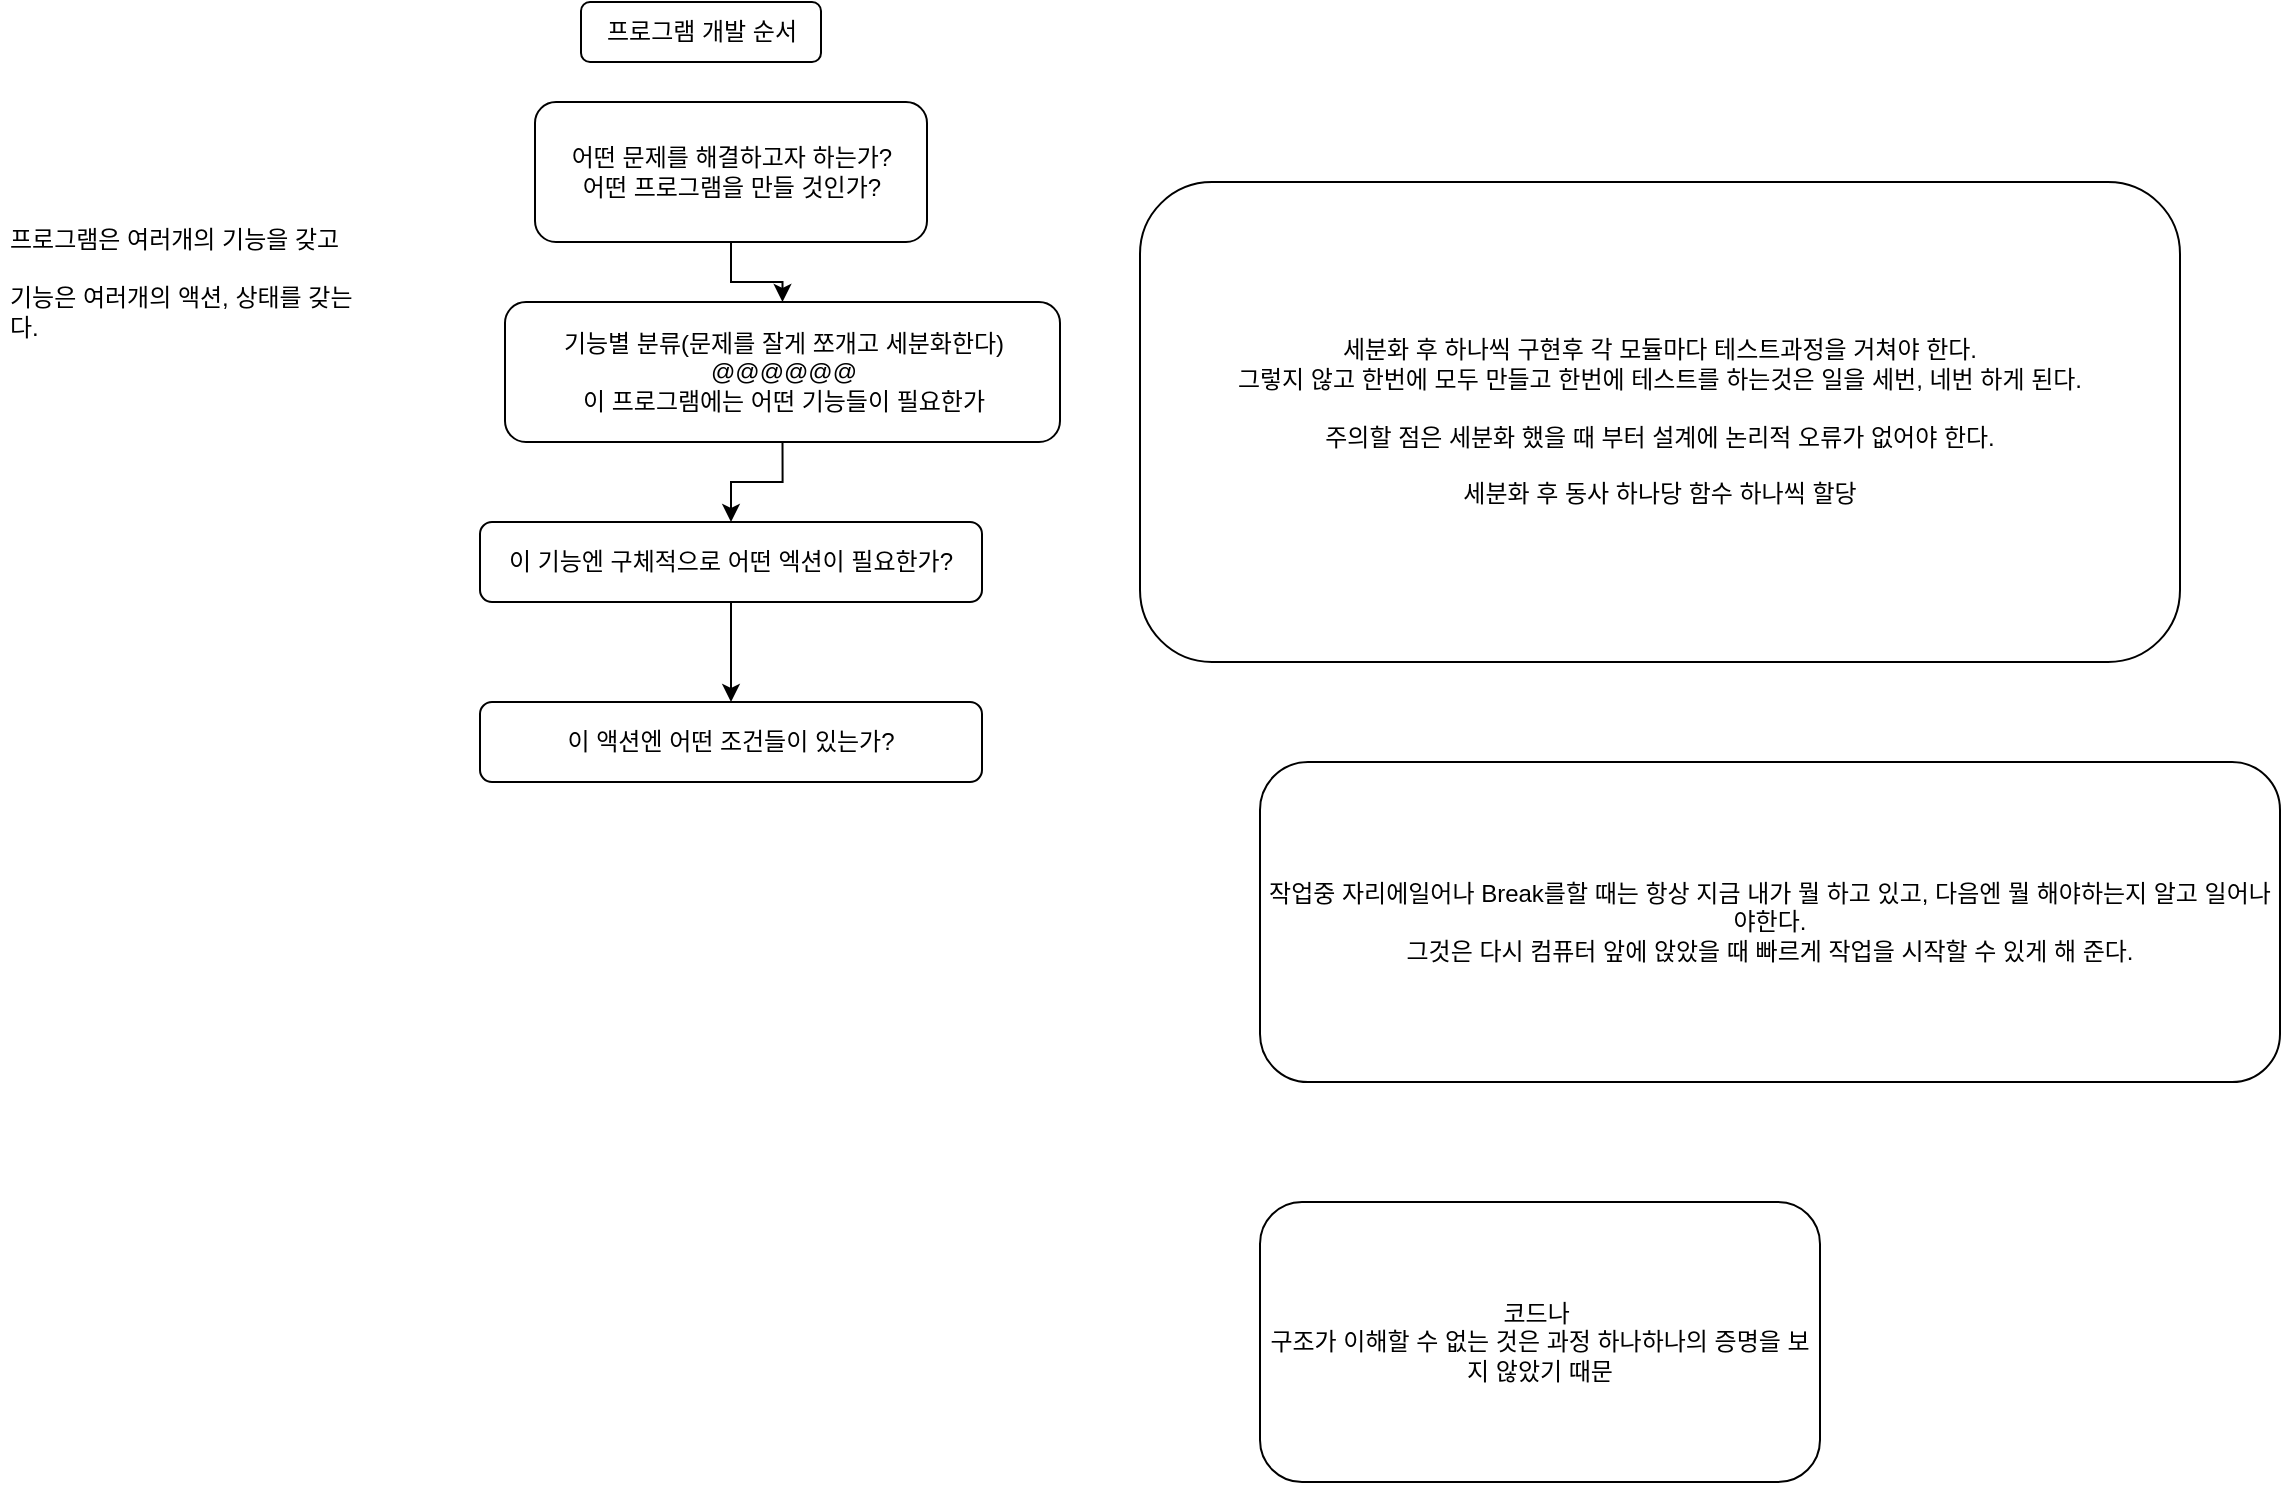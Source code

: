 <mxfile version="21.2.8" type="device">
  <diagram id="C5RBs43oDa-KdzZeNtuy" name="Page-1">
    <mxGraphModel dx="1062" dy="873" grid="1" gridSize="10" guides="1" tooltips="1" connect="1" arrows="1" fold="1" page="1" pageScale="1" pageWidth="827" pageHeight="1169" math="0" shadow="0">
      <root>
        <mxCell id="WIyWlLk6GJQsqaUBKTNV-0" />
        <mxCell id="WIyWlLk6GJQsqaUBKTNV-1" parent="WIyWlLk6GJQsqaUBKTNV-0" />
        <mxCell id="RX2QMKv87wwmbG2hRjAb-2" value="기능별 분류(문제를 잘게 쪼개고 세분화한다)&lt;br&gt;@@@@@@&lt;br&gt;이 프로그램에는 어떤 기능들이 필요한가" style="rounded=1;whiteSpace=wrap;html=1;" parent="WIyWlLk6GJQsqaUBKTNV-1" vertex="1">
          <mxGeometry x="272.5" y="170" width="277.5" height="70" as="geometry" />
        </mxCell>
        <mxCell id="RX2QMKv87wwmbG2hRjAb-1" value="프로그램 개발 순서" style="rounded=1;whiteSpace=wrap;html=1;" parent="WIyWlLk6GJQsqaUBKTNV-1" vertex="1">
          <mxGeometry x="310.5" y="20" width="120" height="30" as="geometry" />
        </mxCell>
        <mxCell id="RX2QMKv87wwmbG2hRjAb-5" style="edgeStyle=orthogonalEdgeStyle;rounded=0;orthogonalLoop=1;jettySize=auto;html=1;exitX=0.5;exitY=1;exitDx=0;exitDy=0;entryX=0.5;entryY=0;entryDx=0;entryDy=0;" parent="WIyWlLk6GJQsqaUBKTNV-1" source="RX2QMKv87wwmbG2hRjAb-2" target="RX2QMKv87wwmbG2hRjAb-3" edge="1">
          <mxGeometry relative="1" as="geometry" />
        </mxCell>
        <mxCell id="z50qVwQU5YurgJMq-t4P-3" style="edgeStyle=orthogonalEdgeStyle;rounded=0;orthogonalLoop=1;jettySize=auto;html=1;exitX=0.5;exitY=1;exitDx=0;exitDy=0;" parent="WIyWlLk6GJQsqaUBKTNV-1" source="RX2QMKv87wwmbG2hRjAb-3" target="z50qVwQU5YurgJMq-t4P-1" edge="1">
          <mxGeometry relative="1" as="geometry" />
        </mxCell>
        <mxCell id="RX2QMKv87wwmbG2hRjAb-3" value="이 기능엔 구체적으로 어떤 엑션이 필요한가?" style="rounded=1;whiteSpace=wrap;html=1;" parent="WIyWlLk6GJQsqaUBKTNV-1" vertex="1">
          <mxGeometry x="260" y="280" width="251" height="40" as="geometry" />
        </mxCell>
        <mxCell id="RX2QMKv87wwmbG2hRjAb-23" value="&lt;h1 style=&quot;font-size: 15px;&quot;&gt;&lt;br&gt;&lt;/h1&gt;&lt;div&gt;&lt;br&gt;&lt;/div&gt;&lt;div&gt;프로그램은 여러개의 기능을 갖고&lt;/div&gt;&lt;div&gt;&lt;br&gt;&lt;/div&gt;&lt;div&gt;기능은 여러개의 액션, 상태를 갖는다.&lt;/div&gt;" style="text;html=1;strokeColor=none;fillColor=none;spacing=5;spacingTop=-20;whiteSpace=wrap;overflow=hidden;rounded=0;" parent="WIyWlLk6GJQsqaUBKTNV-1" vertex="1">
          <mxGeometry x="20" y="90" width="190" height="120" as="geometry" />
        </mxCell>
        <mxCell id="z50qVwQU5YurgJMq-t4P-2" style="edgeStyle=orthogonalEdgeStyle;rounded=0;orthogonalLoop=1;jettySize=auto;html=1;exitX=0.5;exitY=1;exitDx=0;exitDy=0;" parent="WIyWlLk6GJQsqaUBKTNV-1" source="z50qVwQU5YurgJMq-t4P-0" target="RX2QMKv87wwmbG2hRjAb-2" edge="1">
          <mxGeometry relative="1" as="geometry" />
        </mxCell>
        <mxCell id="z50qVwQU5YurgJMq-t4P-0" value="어떤 문제를 해결하고자 하는가?&lt;br&gt;어떤 프로그램을 만들 것인가?" style="rounded=1;whiteSpace=wrap;html=1;" parent="WIyWlLk6GJQsqaUBKTNV-1" vertex="1">
          <mxGeometry x="287.5" y="70" width="196" height="70" as="geometry" />
        </mxCell>
        <mxCell id="z50qVwQU5YurgJMq-t4P-1" value="이 액션엔 어떤 조건들이 있는가?" style="rounded=1;whiteSpace=wrap;html=1;" parent="WIyWlLk6GJQsqaUBKTNV-1" vertex="1">
          <mxGeometry x="260" y="370" width="251" height="40" as="geometry" />
        </mxCell>
        <mxCell id="NWhrZuVlRmnTCL2lv8xB-0" value="세분화 후 하나씩 구현후 각 모듈마다 테스트과정을 거쳐야 한다.&lt;br&gt;그렇지 않고 한번에 모두 만들고 한번에 테스트를 하는것은 일을 세번, 네번 하게 된다.&lt;br&gt;&lt;br&gt;주의할 점은 세분화 했을 때 부터 설계에 논리적 오류가 없어야 한다.&lt;br&gt;&lt;br&gt;세분화 후 동사 하나당 함수 하나씩 할당" style="rounded=1;whiteSpace=wrap;html=1;" parent="WIyWlLk6GJQsqaUBKTNV-1" vertex="1">
          <mxGeometry x="590" y="110" width="520" height="240" as="geometry" />
        </mxCell>
        <mxCell id="EfQraL_fNm_MlQabk7uy-0" value="작업중 자리에일어나 Break를할 때는 항상 지금 내가 뭘 하고 있고, 다음엔 뭘 해야하는지 알고 일어나야한다.&lt;br&gt;그것은 다시 컴퓨터 앞에 앉았을 때 빠르게 작업을 시작할 수 있게 해 준다." style="rounded=1;whiteSpace=wrap;html=1;" parent="WIyWlLk6GJQsqaUBKTNV-1" vertex="1">
          <mxGeometry x="650" y="400" width="510" height="160" as="geometry" />
        </mxCell>
        <mxCell id="tbXyfV2bwIxNZGLL_LqQ-0" value="코드나&amp;nbsp;&lt;br&gt;구조가 이해할 수 없는 것은 과정 하나하나의 증명을 보지 않았기 때문" style="rounded=1;whiteSpace=wrap;html=1;" vertex="1" parent="WIyWlLk6GJQsqaUBKTNV-1">
          <mxGeometry x="650" y="620" width="280" height="140" as="geometry" />
        </mxCell>
      </root>
    </mxGraphModel>
  </diagram>
</mxfile>
